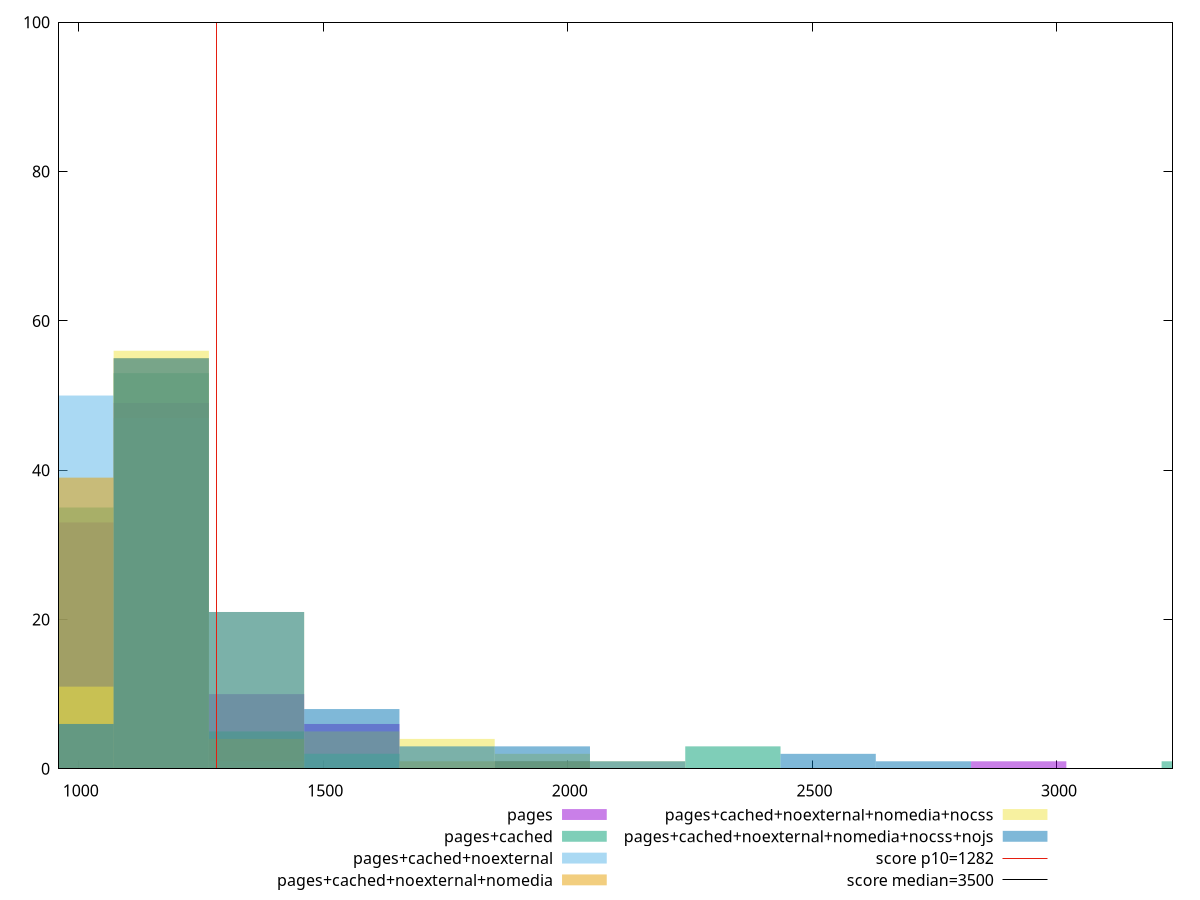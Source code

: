 reset

$pages <<EOF
1947.879020073935 1
1168.7274120443608 49
1558.3032160591479 6
973.9395100369675 33
1363.5153140517543 10
2921.8185301109024 1
EOF

$pagesCached <<EOF
1168.7274120443608 53
1363.5153140517543 5
973.9395100369675 35
3311.394334125689 1
2337.4548240887216 3
1947.879020073935 1
1558.3032160591479 2
EOF

$pagesCachedNoexternal <<EOF
973.9395100369675 50
1168.7274120443608 47
1363.5153140517543 1
1558.3032160591479 2
EOF

$pagesCachedNoexternalNomedia <<EOF
973.9395100369675 39
1168.7274120443608 55
1363.5153140517543 4
1753.0911180665414 1
1947.879020073935 1
EOF

$pagesCachedNoexternalNomediaNocss <<EOF
1168.7274120443608 56
1363.5153140517543 21
1753.0911180665414 4
1558.3032160591479 5
2142.6669220813283 1
1947.879020073935 2
973.9395100369675 11
EOF

$pagesCachedNoexternalNomediaNocssNojs <<EOF
1363.5153140517543 21
1168.7274120443608 55
973.9395100369675 6
1753.0911180665414 3
1558.3032160591479 8
1947.879020073935 3
2532.2427260961153 2
2142.6669220813283 1
2727.0306281035087 1
EOF

set key outside below
set boxwidth 194.78790200739348
set xrange [959.6440000000007:3236.2599999999984]
set yrange [0:100]
set trange [0:100]
set style fill transparent solid 0.5 noborder

set parametric
set terminal svg size 640, 540 enhanced background rgb 'white'
set output "reprap/bootup-time/comparison/histogram/all_raw.svg"

plot $pages title "pages" with boxes, \
     $pagesCached title "pages+cached" with boxes, \
     $pagesCachedNoexternal title "pages+cached+noexternal" with boxes, \
     $pagesCachedNoexternalNomedia title "pages+cached+noexternal+nomedia" with boxes, \
     $pagesCachedNoexternalNomediaNocss title "pages+cached+noexternal+nomedia+nocss" with boxes, \
     $pagesCachedNoexternalNomediaNocssNojs title "pages+cached+noexternal+nomedia+nocss+nojs" with boxes, \
     1282,t title "score p10=1282", \
     3500,t title "score median=3500"

reset

